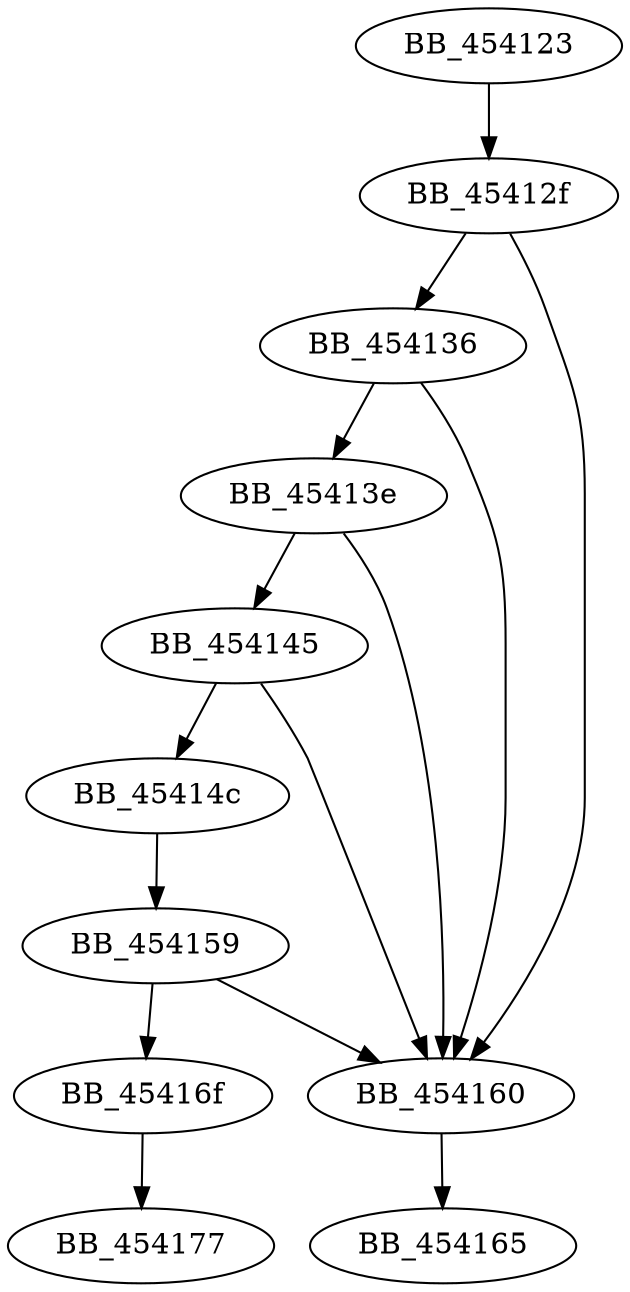 DiGraph sub_454123{
BB_454123->BB_45412f
BB_45412f->BB_454136
BB_45412f->BB_454160
BB_454136->BB_45413e
BB_454136->BB_454160
BB_45413e->BB_454145
BB_45413e->BB_454160
BB_454145->BB_45414c
BB_454145->BB_454160
BB_45414c->BB_454159
BB_454159->BB_454160
BB_454159->BB_45416f
BB_454160->BB_454165
BB_45416f->BB_454177
}
